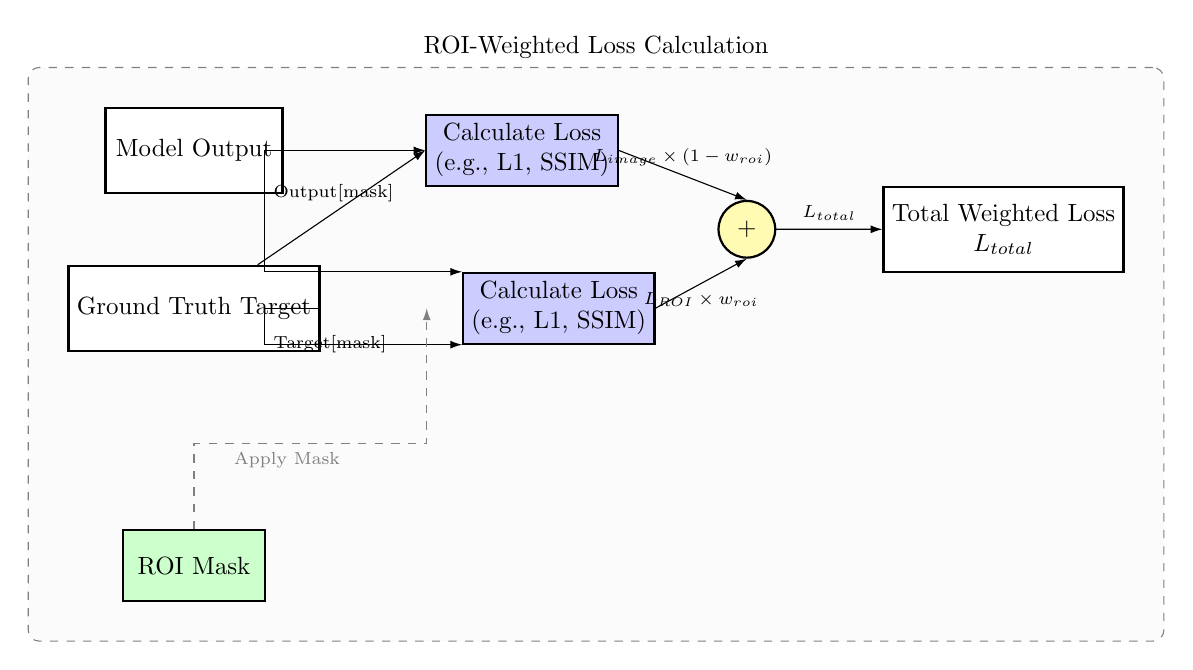 \documentclass[tikz, border=10pt]{standalone}
\usepackage{tikz}
\usepackage{amssymb}
\usetikzlibrary{positioning, shapes.geometric, arrows.meta, calc, backgrounds, fit}

\begin{document}

\begin{tikzpicture}[scale=0.9, transform shape,
    node distance=1cm and 1.2cm, % Spacing for clarity
    % Styles consistent with other diagrams
    block/.style={rectangle, draw, thick, fill=white, minimum width=2.5cm, minimum height=1.2cm, align=center},
    op_block/.style={rectangle, draw, thick, fill=blue!20, minimum width=2cm, minimum height=1cm, align=center},
    mask_block/.style={rectangle, draw, thick, fill=green!20, minimum width=2cm, minimum height=1cm, align=center},
    operation/.style={circle, draw, thick, fill=yellow!30, minimum size=0.8cm},
    arrow/.style={-{Latex[length=1.5mm, width=1mm]}},
    path_bg/.style={rectangle, draw=gray, dashed, rounded corners, fill=black!5, fill opacity=0.3, inner sep=0.5cm}
]

% Inputs
\node[block] (output) {Model Output};
\node[block, below=1cm of output] (target) {Ground Truth Target};
\node[mask_block, below=2.5cm of target] (mask) {ROI Mask};

% Loss Calculations
\node[op_block, right=2cm of output] (loss_image) {Calculate Loss\\(e.g., L1, SSIM)};
\node[op_block, right=2cm of target] (loss_roi) {Calculate Loss\\(e.g., L1, SSIM)};

% Combination
\coordinate (mid_loss) at ($(loss_image)!0.5!(loss_roi)$);
\node[operation, right=2.5cm of mid_loss] (combine) {+};

% Output
\node[block, right=1.5cm of combine] (total_loss) {Total Weighted Loss\\$L_{total}$};

% Draw Connections
% Inputs to Full Image Loss
\draw[arrow] (output) -- (loss_image.west);
\draw[arrow] (target) -- (loss_image.west);

% Inputs Masked for ROI Loss
\draw[arrow] (output) -- ++(1,0) |- node[pos=0.25, above right, font=\scriptsize]{Output[mask]} (loss_roi.north west);
\draw[arrow] (target) -- ++(1,0) |- node[pos=0.25, below right, font=\scriptsize]{Target[mask]} (loss_roi.south west);
% Indicate Mask Usage
\draw[arrow, dashed, gray] (mask.north) -- ++(0, 1.2cm) -| node[pos=0.2, below, font=\scriptsize]{Apply Mask} ($(loss_roi.west) + (-0.5cm, 0)$);

% Losses to Combination
\draw[arrow] (loss_image.east) -- node[above, font=\scriptsize]{$L_{image} \times (1-w_{roi})$} (combine.north);
\draw[arrow] (loss_roi.east) -- node[below, font=\scriptsize]{$L_{ROI} \times w_{roi}$} (combine.south);

% Combination to Output
\draw[arrow] (combine) -- node[above, font=\scriptsize]{$L_{total}$} (total_loss);

% Background Box
\begin{scope}[on background layer]
    \node[path_bg, fit=(output) (target) (mask) (loss_image) (loss_roi) (combine) (total_loss),
          label={[anchor=south]north:ROI-Weighted Loss Calculation}] {};
\end{scope}

\end{tikzpicture}

\end{document} 